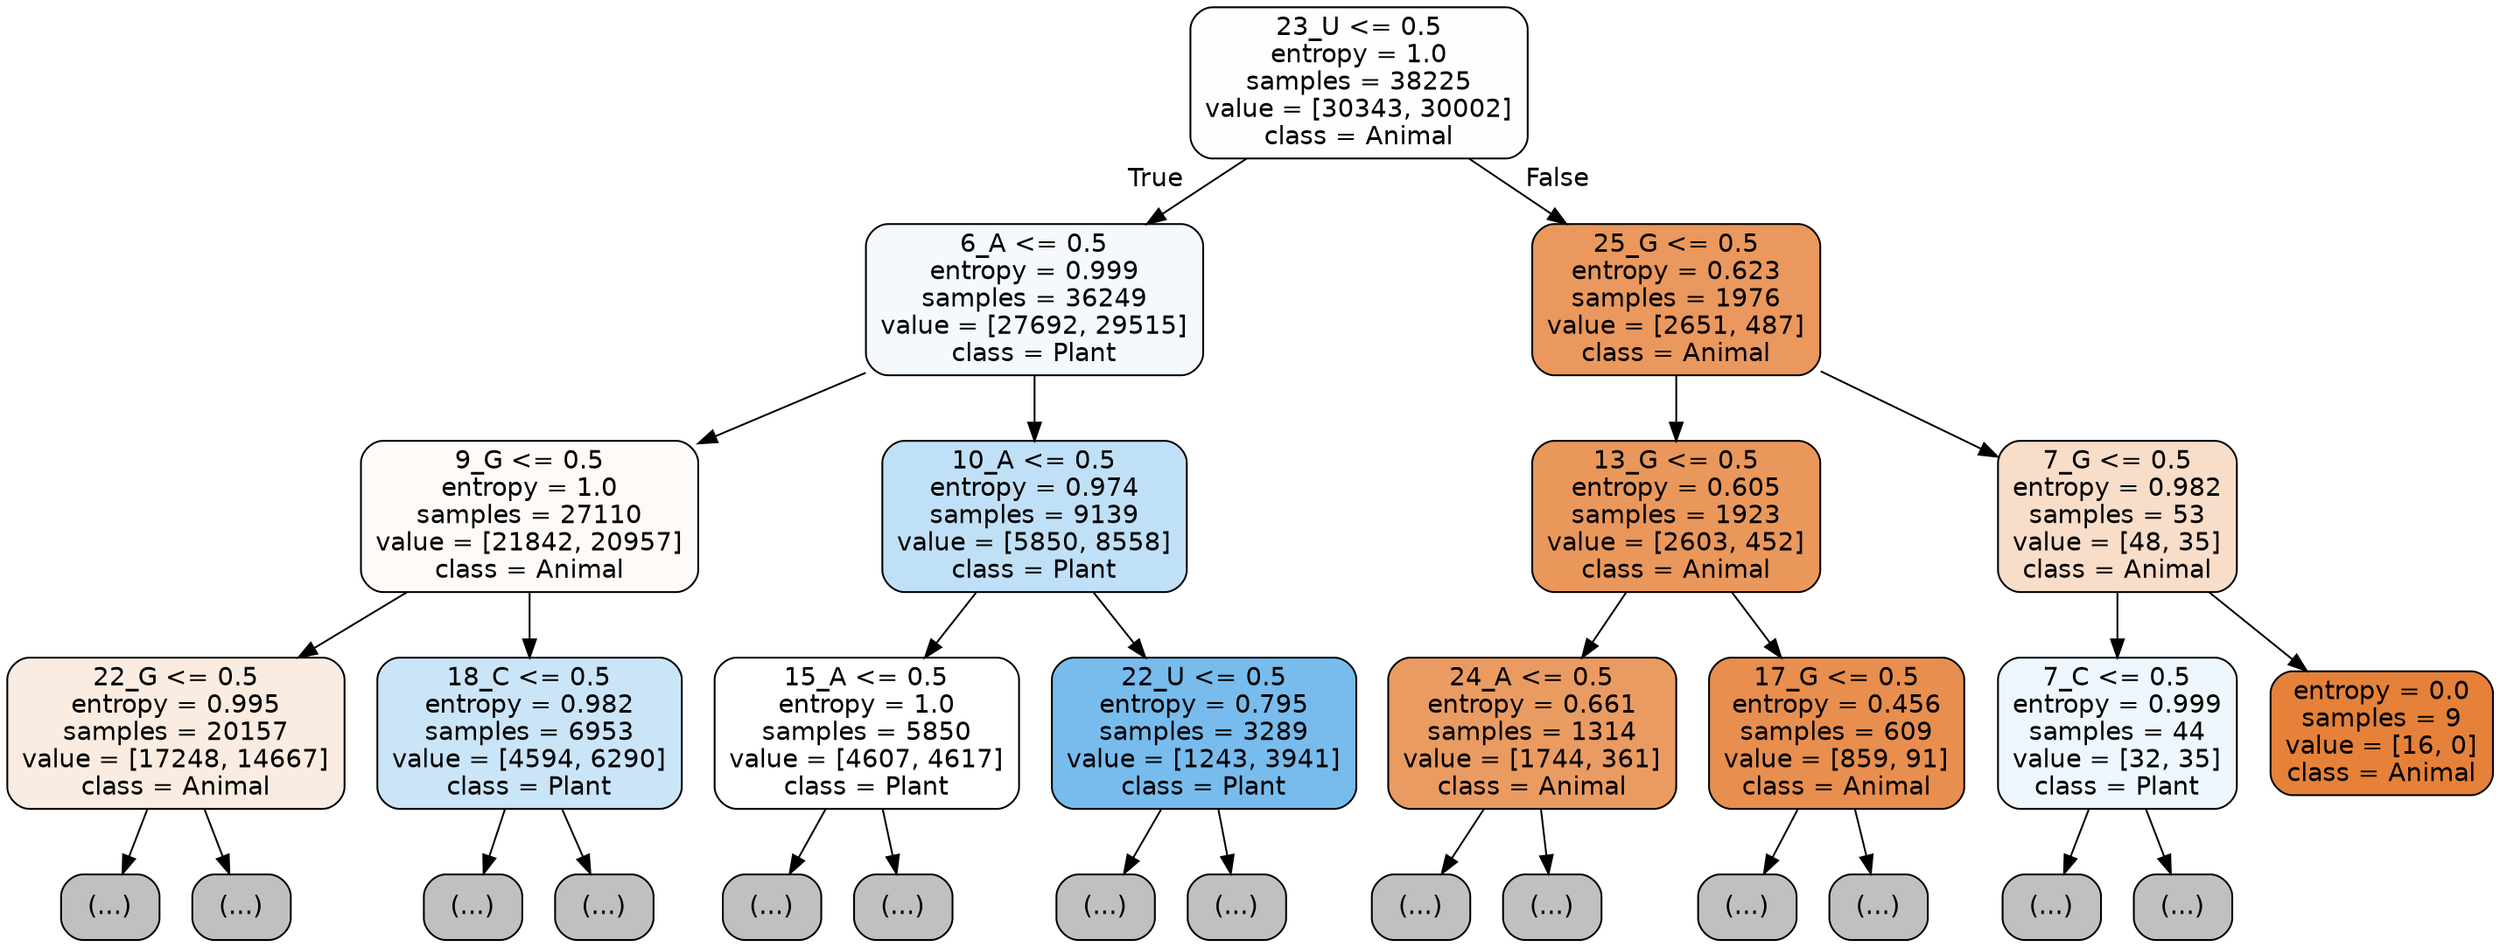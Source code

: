 digraph Tree {
node [shape=box, style="filled, rounded", color="black", fontname="helvetica"] ;
edge [fontname="helvetica"] ;
0 [label="23_U <= 0.5\nentropy = 1.0\nsamples = 38225\nvalue = [30343, 30002]\nclass = Animal", fillcolor="#fffefd"] ;
1 [label="6_A <= 0.5\nentropy = 0.999\nsamples = 36249\nvalue = [27692, 29515]\nclass = Plant", fillcolor="#f3f9fd"] ;
0 -> 1 [labeldistance=2.5, labelangle=45, headlabel="True"] ;
2 [label="9_G <= 0.5\nentropy = 1.0\nsamples = 27110\nvalue = [21842, 20957]\nclass = Animal", fillcolor="#fefaf7"] ;
1 -> 2 ;
3 [label="22_G <= 0.5\nentropy = 0.995\nsamples = 20157\nvalue = [17248, 14667]\nclass = Animal", fillcolor="#fbece1"] ;
2 -> 3 ;
4 [label="(...)", fillcolor="#C0C0C0"] ;
3 -> 4 ;
8055 [label="(...)", fillcolor="#C0C0C0"] ;
3 -> 8055 ;
9114 [label="18_C <= 0.5\nentropy = 0.982\nsamples = 6953\nvalue = [4594, 6290]\nclass = Plant", fillcolor="#cae5f8"] ;
2 -> 9114 ;
9115 [label="(...)", fillcolor="#C0C0C0"] ;
9114 -> 9115 ;
11508 [label="(...)", fillcolor="#C0C0C0"] ;
9114 -> 11508 ;
12187 [label="10_A <= 0.5\nentropy = 0.974\nsamples = 9139\nvalue = [5850, 8558]\nclass = Plant", fillcolor="#c0e0f7"] ;
1 -> 12187 ;
12188 [label="15_A <= 0.5\nentropy = 1.0\nsamples = 5850\nvalue = [4607, 4617]\nclass = Plant", fillcolor="#ffffff"] ;
12187 -> 12188 ;
12189 [label="(...)", fillcolor="#C0C0C0"] ;
12188 -> 12189 ;
14416 [label="(...)", fillcolor="#C0C0C0"] ;
12188 -> 14416 ;
15159 [label="22_U <= 0.5\nentropy = 0.795\nsamples = 3289\nvalue = [1243, 3941]\nclass = Plant", fillcolor="#77bced"] ;
12187 -> 15159 ;
15160 [label="(...)", fillcolor="#C0C0C0"] ;
15159 -> 15160 ;
15911 [label="(...)", fillcolor="#C0C0C0"] ;
15159 -> 15911 ;
16018 [label="25_G <= 0.5\nentropy = 0.623\nsamples = 1976\nvalue = [2651, 487]\nclass = Animal", fillcolor="#ea985d"] ;
0 -> 16018 [labeldistance=2.5, labelangle=-45, headlabel="False"] ;
16019 [label="13_G <= 0.5\nentropy = 0.605\nsamples = 1923\nvalue = [2603, 452]\nclass = Animal", fillcolor="#ea975b"] ;
16018 -> 16019 ;
16020 [label="24_A <= 0.5\nentropy = 0.661\nsamples = 1314\nvalue = [1744, 361]\nclass = Animal", fillcolor="#ea9b62"] ;
16019 -> 16020 ;
16021 [label="(...)", fillcolor="#C0C0C0"] ;
16020 -> 16021 ;
16512 [label="(...)", fillcolor="#C0C0C0"] ;
16020 -> 16512 ;
16561 [label="17_G <= 0.5\nentropy = 0.456\nsamples = 609\nvalue = [859, 91]\nclass = Animal", fillcolor="#e88e4e"] ;
16019 -> 16561 ;
16562 [label="(...)", fillcolor="#C0C0C0"] ;
16561 -> 16562 ;
16695 [label="(...)", fillcolor="#C0C0C0"] ;
16561 -> 16695 ;
16772 [label="7_G <= 0.5\nentropy = 0.982\nsamples = 53\nvalue = [48, 35]\nclass = Animal", fillcolor="#f8ddc9"] ;
16018 -> 16772 ;
16773 [label="7_C <= 0.5\nentropy = 0.999\nsamples = 44\nvalue = [32, 35]\nclass = Plant", fillcolor="#eef7fd"] ;
16772 -> 16773 ;
16774 [label="(...)", fillcolor="#C0C0C0"] ;
16773 -> 16774 ;
16789 [label="(...)", fillcolor="#C0C0C0"] ;
16773 -> 16789 ;
16794 [label="entropy = 0.0\nsamples = 9\nvalue = [16, 0]\nclass = Animal", fillcolor="#e58139"] ;
16772 -> 16794 ;
}